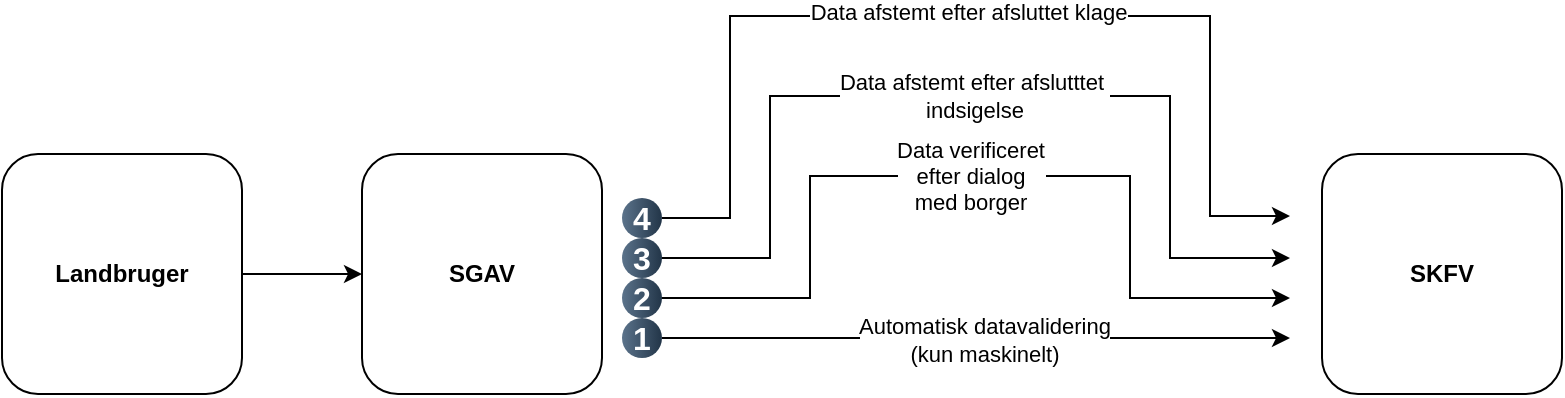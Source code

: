 <mxfile version="26.1.0">
  <diagram name="Page-1" id="c6mkSoZV-rEwqYtKQhFd">
    <mxGraphModel dx="1147" dy="693" grid="1" gridSize="10" guides="1" tooltips="1" connect="1" arrows="1" fold="1" page="1" pageScale="1" pageWidth="1169" pageHeight="1654" math="0" shadow="0">
      <root>
        <mxCell id="0" />
        <mxCell id="1" parent="0" />
        <mxCell id="6DDOyeuXBNr1eNAv0twe-3" value="" style="edgeStyle=orthogonalEdgeStyle;rounded=0;orthogonalLoop=1;jettySize=auto;html=1;" parent="1" source="6DDOyeuXBNr1eNAv0twe-1" target="6DDOyeuXBNr1eNAv0twe-2" edge="1">
          <mxGeometry relative="1" as="geometry" />
        </mxCell>
        <mxCell id="6DDOyeuXBNr1eNAv0twe-1" value="&lt;b&gt;Landbruger&lt;/b&gt;" style="rounded=1;whiteSpace=wrap;html=1;" parent="1" vertex="1">
          <mxGeometry x="140" y="228" width="120" height="120" as="geometry" />
        </mxCell>
        <mxCell id="6DDOyeuXBNr1eNAv0twe-12" style="edgeStyle=orthogonalEdgeStyle;rounded=0;orthogonalLoop=1;jettySize=auto;html=1;" parent="1" source="6DDOyeuXBNr1eNAv0twe-27" edge="1">
          <mxGeometry relative="1" as="geometry">
            <mxPoint x="784" y="320" as="targetPoint" />
            <mxPoint x="464" y="320" as="sourcePoint" />
          </mxGeometry>
        </mxCell>
        <mxCell id="AbNH2NQ1M7uo9IGQVpSh-1" value="Automatisk datavalidering&lt;div&gt;(kun maskinelt)&lt;/div&gt;" style="edgeLabel;html=1;align=center;verticalAlign=middle;resizable=0;points=[];" vertex="1" connectable="0" parent="6DDOyeuXBNr1eNAv0twe-12">
          <mxGeometry x="0.028" y="-1" relative="1" as="geometry">
            <mxPoint y="-1" as="offset" />
          </mxGeometry>
        </mxCell>
        <mxCell id="6DDOyeuXBNr1eNAv0twe-2" value="&lt;b&gt;SGAV&lt;/b&gt;" style="rounded=1;whiteSpace=wrap;html=1;" parent="1" vertex="1">
          <mxGeometry x="320" y="228" width="120" height="120" as="geometry" />
        </mxCell>
        <mxCell id="6DDOyeuXBNr1eNAv0twe-4" value="&lt;b&gt;SKFV&lt;/b&gt;" style="rounded=1;whiteSpace=wrap;html=1;" parent="1" vertex="1">
          <mxGeometry x="800" y="228" width="120" height="120" as="geometry" />
        </mxCell>
        <mxCell id="6DDOyeuXBNr1eNAv0twe-7" style="edgeStyle=orthogonalEdgeStyle;rounded=0;orthogonalLoop=1;jettySize=auto;html=1;entryX=0;entryY=0.5;entryDx=0;entryDy=0;" parent="1" source="6DDOyeuXBNr1eNAv0twe-19" edge="1">
          <mxGeometry relative="1" as="geometry">
            <mxPoint x="464" y="259" as="sourcePoint" />
            <mxPoint x="784" y="259" as="targetPoint" />
            <Array as="points">
              <mxPoint x="504" y="159" />
              <mxPoint x="744" y="159" />
              <mxPoint x="744" y="259" />
            </Array>
          </mxGeometry>
        </mxCell>
        <mxCell id="6DDOyeuXBNr1eNAv0twe-36" value="Data afstemt efter afsluttet klage" style="edgeLabel;html=1;align=center;verticalAlign=middle;resizable=0;points=[];" parent="6DDOyeuXBNr1eNAv0twe-7" vertex="1" connectable="0">
          <mxGeometry x="0.022" y="2" relative="1" as="geometry">
            <mxPoint x="-9" as="offset" />
          </mxGeometry>
        </mxCell>
        <mxCell id="6DDOyeuXBNr1eNAv0twe-8" style="edgeStyle=orthogonalEdgeStyle;rounded=0;orthogonalLoop=1;jettySize=auto;html=1;entryX=0;entryY=0.5;entryDx=0;entryDy=0;" parent="1" edge="1">
          <mxGeometry relative="1" as="geometry">
            <mxPoint x="464" y="280" as="sourcePoint" />
            <mxPoint x="784" y="280" as="targetPoint" />
            <Array as="points">
              <mxPoint x="524" y="280" />
              <mxPoint x="524" y="199" />
              <mxPoint x="724" y="199" />
              <mxPoint x="724" y="280" />
            </Array>
          </mxGeometry>
        </mxCell>
        <mxCell id="6DDOyeuXBNr1eNAv0twe-16" value="Data afstemt efter afslutttet&amp;nbsp;&lt;div&gt;indsigelse&lt;/div&gt;" style="edgeLabel;html=1;align=center;verticalAlign=middle;resizable=0;points=[];" parent="6DDOyeuXBNr1eNAv0twe-8" vertex="1" connectable="0">
          <mxGeometry x="-0.058" y="-1" relative="1" as="geometry">
            <mxPoint x="16" y="-1" as="offset" />
          </mxGeometry>
        </mxCell>
        <mxCell id="6DDOyeuXBNr1eNAv0twe-15" value="Data verificeret&lt;div&gt;efter dialog&lt;/div&gt;&lt;div&gt;med borger&lt;/div&gt;" style="edgeStyle=orthogonalEdgeStyle;rounded=0;orthogonalLoop=1;jettySize=auto;html=1;entryX=0;entryY=0.5;entryDx=0;entryDy=0;" parent="1" edge="1">
          <mxGeometry relative="1" as="geometry">
            <mxPoint x="464" y="300" as="sourcePoint" />
            <mxPoint x="784" y="300" as="targetPoint" />
            <Array as="points">
              <mxPoint x="544" y="300" />
              <mxPoint x="544" y="239" />
              <mxPoint x="704" y="239" />
              <mxPoint x="704" y="300" />
            </Array>
          </mxGeometry>
        </mxCell>
        <mxCell id="6DDOyeuXBNr1eNAv0twe-19" value="4" style="ellipse;whiteSpace=wrap;html=1;aspect=fixed;rotation=0;gradientColor=#223548;strokeColor=none;gradientDirection=east;fillColor=#5b738b;rounded=0;pointerEvents=0;fontFamily=Helvetica;fontSize=16;fontColor=#FFFFFF;spacingTop=4;spacingBottom=4;spacingLeft=4;spacingRight=4;points=[];fontStyle=1" parent="1" vertex="1">
          <mxGeometry x="450" y="250" width="20" height="20" as="geometry" />
        </mxCell>
        <mxCell id="6DDOyeuXBNr1eNAv0twe-25" value="3" style="ellipse;whiteSpace=wrap;html=1;aspect=fixed;rotation=0;gradientColor=#223548;strokeColor=none;gradientDirection=east;fillColor=#5b738b;rounded=0;pointerEvents=0;fontFamily=Helvetica;fontSize=16;fontColor=#FFFFFF;spacingTop=4;spacingBottom=4;spacingLeft=4;spacingRight=4;points=[];fontStyle=1" parent="1" vertex="1">
          <mxGeometry x="450" y="270" width="20" height="20" as="geometry" />
        </mxCell>
        <mxCell id="6DDOyeuXBNr1eNAv0twe-26" value="2" style="ellipse;whiteSpace=wrap;html=1;aspect=fixed;rotation=0;gradientColor=#223548;strokeColor=none;gradientDirection=east;fillColor=#5b738b;rounded=0;pointerEvents=0;fontFamily=Helvetica;fontSize=16;fontColor=#FFFFFF;spacingTop=4;spacingBottom=4;spacingLeft=4;spacingRight=4;points=[];fontStyle=1" parent="1" vertex="1">
          <mxGeometry x="450" y="290" width="20" height="20" as="geometry" />
        </mxCell>
        <mxCell id="6DDOyeuXBNr1eNAv0twe-27" value="1" style="ellipse;whiteSpace=wrap;html=1;aspect=fixed;rotation=0;gradientColor=#223548;strokeColor=none;gradientDirection=east;fillColor=#5b738b;rounded=0;pointerEvents=0;fontFamily=Helvetica;fontSize=16;fontColor=#FFFFFF;spacingTop=4;spacingBottom=4;spacingLeft=4;spacingRight=4;points=[];fontStyle=1" parent="1" vertex="1">
          <mxGeometry x="450" y="310" width="20" height="20" as="geometry" />
        </mxCell>
      </root>
    </mxGraphModel>
  </diagram>
</mxfile>
